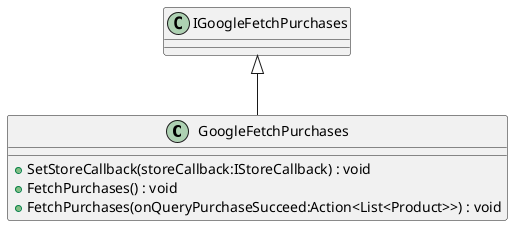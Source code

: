@startuml
class GoogleFetchPurchases {
    + SetStoreCallback(storeCallback:IStoreCallback) : void
    + FetchPurchases() : void
    + FetchPurchases(onQueryPurchaseSucceed:Action<List<Product>>) : void
}
IGoogleFetchPurchases <|-- GoogleFetchPurchases
@enduml

